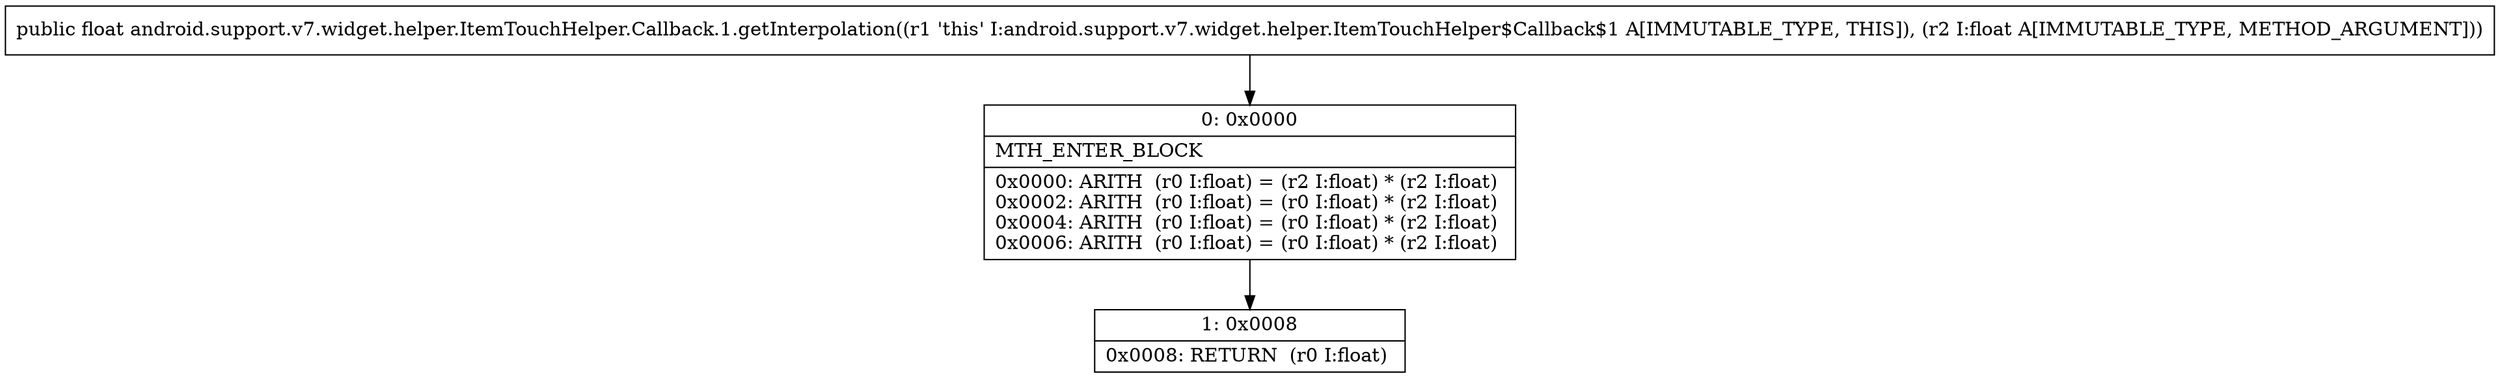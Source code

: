 digraph "CFG forandroid.support.v7.widget.helper.ItemTouchHelper.Callback.1.getInterpolation(F)F" {
Node_0 [shape=record,label="{0\:\ 0x0000|MTH_ENTER_BLOCK\l|0x0000: ARITH  (r0 I:float) = (r2 I:float) * (r2 I:float) \l0x0002: ARITH  (r0 I:float) = (r0 I:float) * (r2 I:float) \l0x0004: ARITH  (r0 I:float) = (r0 I:float) * (r2 I:float) \l0x0006: ARITH  (r0 I:float) = (r0 I:float) * (r2 I:float) \l}"];
Node_1 [shape=record,label="{1\:\ 0x0008|0x0008: RETURN  (r0 I:float) \l}"];
MethodNode[shape=record,label="{public float android.support.v7.widget.helper.ItemTouchHelper.Callback.1.getInterpolation((r1 'this' I:android.support.v7.widget.helper.ItemTouchHelper$Callback$1 A[IMMUTABLE_TYPE, THIS]), (r2 I:float A[IMMUTABLE_TYPE, METHOD_ARGUMENT])) }"];
MethodNode -> Node_0;
Node_0 -> Node_1;
}

